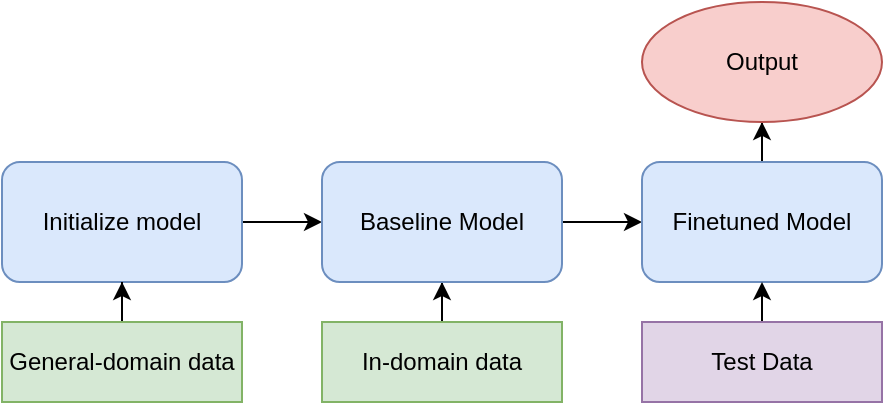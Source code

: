 <mxfile version="20.2.3" type="github">
  <diagram id="Nrs26FxgVpMpn7SGn782" name="Page-1">
    <mxGraphModel dx="980" dy="496" grid="1" gridSize="10" guides="1" tooltips="1" connect="1" arrows="1" fold="1" page="1" pageScale="1" pageWidth="850" pageHeight="1100" math="0" shadow="0">
      <root>
        <mxCell id="0" />
        <mxCell id="1" parent="0" />
        <mxCell id="tXfBcco2lZs8AUjV583_-13" value="" style="edgeStyle=orthogonalEdgeStyle;rounded=0;orthogonalLoop=1;jettySize=auto;html=1;" edge="1" parent="1" source="tXfBcco2lZs8AUjV583_-14" target="tXfBcco2lZs8AUjV583_-20">
          <mxGeometry relative="1" as="geometry" />
        </mxCell>
        <mxCell id="tXfBcco2lZs8AUjV583_-14" value="Initialize model" style="rounded=1;whiteSpace=wrap;html=1;fillColor=#dae8fc;strokeColor=#6c8ebf;" vertex="1" parent="1">
          <mxGeometry x="200" y="320" width="120" height="60" as="geometry" />
        </mxCell>
        <mxCell id="tXfBcco2lZs8AUjV583_-15" value="" style="edgeStyle=orthogonalEdgeStyle;rounded=0;orthogonalLoop=1;jettySize=auto;html=1;" edge="1" parent="1" source="tXfBcco2lZs8AUjV583_-16" target="tXfBcco2lZs8AUjV583_-14">
          <mxGeometry relative="1" as="geometry" />
        </mxCell>
        <mxCell id="tXfBcco2lZs8AUjV583_-16" value="General-domain data" style="rounded=0;whiteSpace=wrap;html=1;fillColor=#d5e8d4;strokeColor=#82b366;" vertex="1" parent="1">
          <mxGeometry x="200" y="400" width="120" height="40" as="geometry" />
        </mxCell>
        <mxCell id="tXfBcco2lZs8AUjV583_-17" value="" style="edgeStyle=orthogonalEdgeStyle;rounded=0;orthogonalLoop=1;jettySize=auto;html=1;" edge="1" parent="1" source="tXfBcco2lZs8AUjV583_-18" target="tXfBcco2lZs8AUjV583_-20">
          <mxGeometry relative="1" as="geometry" />
        </mxCell>
        <mxCell id="tXfBcco2lZs8AUjV583_-18" value="In-domain data" style="rounded=0;whiteSpace=wrap;html=1;fillColor=#d5e8d4;strokeColor=#82b366;" vertex="1" parent="1">
          <mxGeometry x="360" y="400" width="120" height="40" as="geometry" />
        </mxCell>
        <mxCell id="tXfBcco2lZs8AUjV583_-19" value="" style="edgeStyle=orthogonalEdgeStyle;rounded=0;orthogonalLoop=1;jettySize=auto;html=1;" edge="1" parent="1" source="tXfBcco2lZs8AUjV583_-20" target="tXfBcco2lZs8AUjV583_-22">
          <mxGeometry relative="1" as="geometry" />
        </mxCell>
        <mxCell id="tXfBcco2lZs8AUjV583_-20" value="Baseline Model" style="rounded=1;whiteSpace=wrap;html=1;fillColor=#dae8fc;strokeColor=#6c8ebf;" vertex="1" parent="1">
          <mxGeometry x="360" y="320" width="120" height="60" as="geometry" />
        </mxCell>
        <mxCell id="tXfBcco2lZs8AUjV583_-21" value="" style="edgeStyle=orthogonalEdgeStyle;rounded=0;orthogonalLoop=1;jettySize=auto;html=1;" edge="1" parent="1" source="tXfBcco2lZs8AUjV583_-22" target="tXfBcco2lZs8AUjV583_-25">
          <mxGeometry relative="1" as="geometry" />
        </mxCell>
        <mxCell id="tXfBcco2lZs8AUjV583_-22" value="Finetuned Model" style="whiteSpace=wrap;html=1;fillColor=#dae8fc;strokeColor=#6c8ebf;rounded=1;" vertex="1" parent="1">
          <mxGeometry x="520" y="320" width="120" height="60" as="geometry" />
        </mxCell>
        <mxCell id="tXfBcco2lZs8AUjV583_-23" value="" style="edgeStyle=orthogonalEdgeStyle;rounded=0;orthogonalLoop=1;jettySize=auto;html=1;" edge="1" parent="1" source="tXfBcco2lZs8AUjV583_-24">
          <mxGeometry relative="1" as="geometry">
            <mxPoint x="580" y="380" as="targetPoint" />
          </mxGeometry>
        </mxCell>
        <mxCell id="tXfBcco2lZs8AUjV583_-24" value="Test Data" style="rounded=0;whiteSpace=wrap;html=1;fillColor=#e1d5e7;strokeColor=#9673a6;" vertex="1" parent="1">
          <mxGeometry x="520" y="400" width="120" height="40" as="geometry" />
        </mxCell>
        <mxCell id="tXfBcco2lZs8AUjV583_-25" value="Output" style="ellipse;whiteSpace=wrap;html=1;fillColor=#f8cecc;strokeColor=#b85450;rounded=1;" vertex="1" parent="1">
          <mxGeometry x="520" y="240" width="120" height="60" as="geometry" />
        </mxCell>
      </root>
    </mxGraphModel>
  </diagram>
</mxfile>
